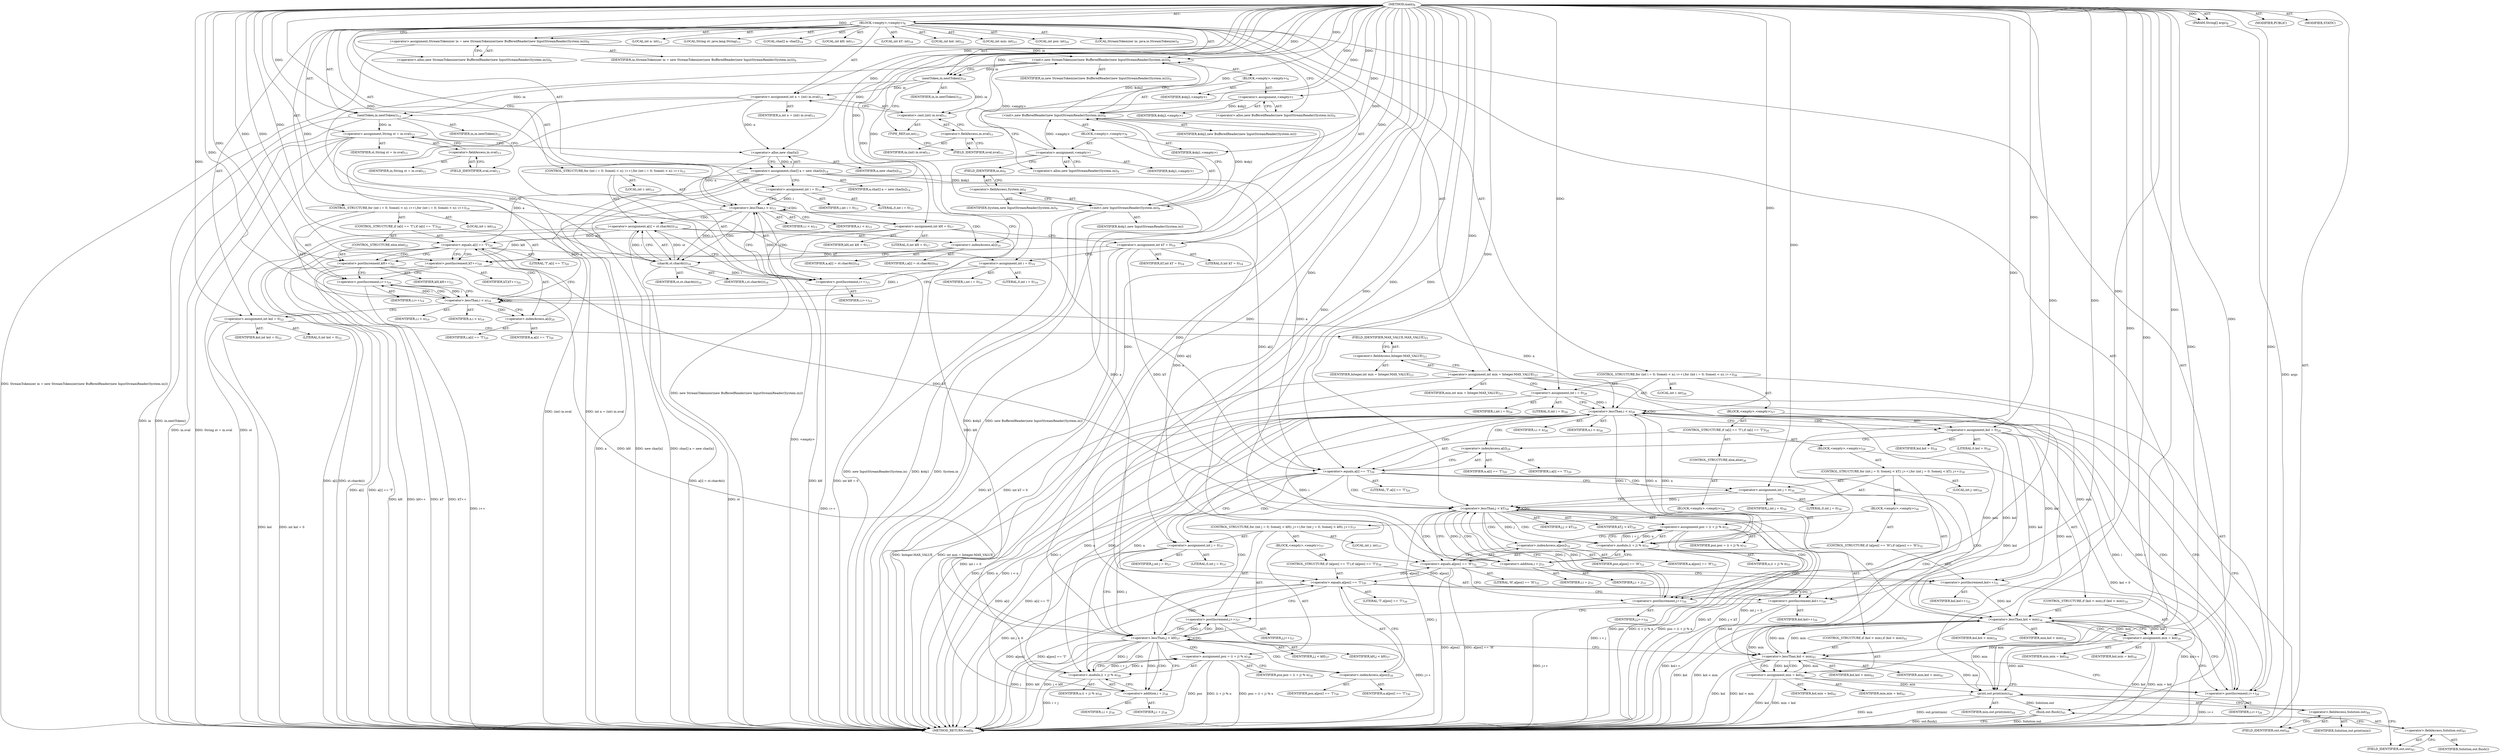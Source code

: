 digraph "main" {  
"22" [label = <(METHOD,main)<SUB>8</SUB>> ]
"23" [label = <(PARAM,String[] args)<SUB>8</SUB>> ]
"24" [label = <(BLOCK,&lt;empty&gt;,&lt;empty&gt;)<SUB>8</SUB>> ]
"6" [label = <(LOCAL,StreamTokenizer in: java.io.StreamTokenizer)<SUB>9</SUB>> ]
"25" [label = <(&lt;operator&gt;.assignment,StreamTokenizer in = new StreamTokenizer(new BufferedReader(new InputStreamReader(System.in))))<SUB>9</SUB>> ]
"26" [label = <(IDENTIFIER,in,StreamTokenizer in = new StreamTokenizer(new BufferedReader(new InputStreamReader(System.in))))<SUB>9</SUB>> ]
"27" [label = <(&lt;operator&gt;.alloc,new StreamTokenizer(new BufferedReader(new InputStreamReader(System.in))))<SUB>9</SUB>> ]
"28" [label = <(&lt;init&gt;,new StreamTokenizer(new BufferedReader(new InputStreamReader(System.in))))<SUB>9</SUB>> ]
"5" [label = <(IDENTIFIER,in,new StreamTokenizer(new BufferedReader(new InputStreamReader(System.in))))<SUB>9</SUB>> ]
"29" [label = <(BLOCK,&lt;empty&gt;,&lt;empty&gt;)<SUB>9</SUB>> ]
"30" [label = <(&lt;operator&gt;.assignment,&lt;empty&gt;)> ]
"31" [label = <(IDENTIFIER,$obj2,&lt;empty&gt;)> ]
"32" [label = <(&lt;operator&gt;.alloc,new BufferedReader(new InputStreamReader(System.in)))<SUB>9</SUB>> ]
"33" [label = <(&lt;init&gt;,new BufferedReader(new InputStreamReader(System.in)))<SUB>9</SUB>> ]
"34" [label = <(IDENTIFIER,$obj2,new BufferedReader(new InputStreamReader(System.in)))> ]
"35" [label = <(BLOCK,&lt;empty&gt;,&lt;empty&gt;)<SUB>9</SUB>> ]
"36" [label = <(&lt;operator&gt;.assignment,&lt;empty&gt;)> ]
"37" [label = <(IDENTIFIER,$obj1,&lt;empty&gt;)> ]
"38" [label = <(&lt;operator&gt;.alloc,new InputStreamReader(System.in))<SUB>9</SUB>> ]
"39" [label = <(&lt;init&gt;,new InputStreamReader(System.in))<SUB>9</SUB>> ]
"40" [label = <(IDENTIFIER,$obj1,new InputStreamReader(System.in))> ]
"41" [label = <(&lt;operator&gt;.fieldAccess,System.in)<SUB>9</SUB>> ]
"42" [label = <(IDENTIFIER,System,new InputStreamReader(System.in))<SUB>9</SUB>> ]
"43" [label = <(FIELD_IDENTIFIER,in,in)<SUB>9</SUB>> ]
"44" [label = <(IDENTIFIER,$obj1,&lt;empty&gt;)> ]
"45" [label = <(IDENTIFIER,$obj2,&lt;empty&gt;)> ]
"46" [label = <(nextToken,in.nextToken())<SUB>10</SUB>> ]
"47" [label = <(IDENTIFIER,in,in.nextToken())<SUB>10</SUB>> ]
"48" [label = <(LOCAL,int n: int)<SUB>11</SUB>> ]
"49" [label = <(&lt;operator&gt;.assignment,int n = (int) in.nval)<SUB>11</SUB>> ]
"50" [label = <(IDENTIFIER,n,int n = (int) in.nval)<SUB>11</SUB>> ]
"51" [label = <(&lt;operator&gt;.cast,(int) in.nval)<SUB>11</SUB>> ]
"52" [label = <(TYPE_REF,int,int)<SUB>11</SUB>> ]
"53" [label = <(&lt;operator&gt;.fieldAccess,in.nval)<SUB>11</SUB>> ]
"54" [label = <(IDENTIFIER,in,(int) in.nval)<SUB>11</SUB>> ]
"55" [label = <(FIELD_IDENTIFIER,nval,nval)<SUB>11</SUB>> ]
"56" [label = <(nextToken,in.nextToken())<SUB>12</SUB>> ]
"57" [label = <(IDENTIFIER,in,in.nextToken())<SUB>12</SUB>> ]
"58" [label = <(LOCAL,String st: java.lang.String)<SUB>13</SUB>> ]
"59" [label = <(&lt;operator&gt;.assignment,String st = in.sval)<SUB>13</SUB>> ]
"60" [label = <(IDENTIFIER,st,String st = in.sval)<SUB>13</SUB>> ]
"61" [label = <(&lt;operator&gt;.fieldAccess,in.sval)<SUB>13</SUB>> ]
"62" [label = <(IDENTIFIER,in,String st = in.sval)<SUB>13</SUB>> ]
"63" [label = <(FIELD_IDENTIFIER,sval,sval)<SUB>13</SUB>> ]
"64" [label = <(LOCAL,char[] a: char[])<SUB>14</SUB>> ]
"65" [label = <(&lt;operator&gt;.assignment,char[] a = new char[n])<SUB>14</SUB>> ]
"66" [label = <(IDENTIFIER,a,char[] a = new char[n])<SUB>14</SUB>> ]
"67" [label = <(&lt;operator&gt;.alloc,new char[n])> ]
"68" [label = <(IDENTIFIER,n,new char[n])<SUB>14</SUB>> ]
"69" [label = <(CONTROL_STRUCTURE,for (int i = 0; Some(i &lt; n); i++),for (int i = 0; Some(i &lt; n); i++))<SUB>15</SUB>> ]
"70" [label = <(LOCAL,int i: int)<SUB>15</SUB>> ]
"71" [label = <(&lt;operator&gt;.assignment,int i = 0)<SUB>15</SUB>> ]
"72" [label = <(IDENTIFIER,i,int i = 0)<SUB>15</SUB>> ]
"73" [label = <(LITERAL,0,int i = 0)<SUB>15</SUB>> ]
"74" [label = <(&lt;operator&gt;.lessThan,i &lt; n)<SUB>15</SUB>> ]
"75" [label = <(IDENTIFIER,i,i &lt; n)<SUB>15</SUB>> ]
"76" [label = <(IDENTIFIER,n,i &lt; n)<SUB>15</SUB>> ]
"77" [label = <(&lt;operator&gt;.postIncrement,i++)<SUB>15</SUB>> ]
"78" [label = <(IDENTIFIER,i,i++)<SUB>15</SUB>> ]
"79" [label = <(&lt;operator&gt;.assignment,a[i] = st.charAt(i))<SUB>16</SUB>> ]
"80" [label = <(&lt;operator&gt;.indexAccess,a[i])<SUB>16</SUB>> ]
"81" [label = <(IDENTIFIER,a,a[i] = st.charAt(i))<SUB>16</SUB>> ]
"82" [label = <(IDENTIFIER,i,a[i] = st.charAt(i))<SUB>16</SUB>> ]
"83" [label = <(charAt,st.charAt(i))<SUB>16</SUB>> ]
"84" [label = <(IDENTIFIER,st,st.charAt(i))<SUB>16</SUB>> ]
"85" [label = <(IDENTIFIER,i,st.charAt(i))<SUB>16</SUB>> ]
"86" [label = <(LOCAL,int kH: int)<SUB>17</SUB>> ]
"87" [label = <(&lt;operator&gt;.assignment,int kH = 0)<SUB>17</SUB>> ]
"88" [label = <(IDENTIFIER,kH,int kH = 0)<SUB>17</SUB>> ]
"89" [label = <(LITERAL,0,int kH = 0)<SUB>17</SUB>> ]
"90" [label = <(LOCAL,int kT: int)<SUB>18</SUB>> ]
"91" [label = <(&lt;operator&gt;.assignment,int kT = 0)<SUB>18</SUB>> ]
"92" [label = <(IDENTIFIER,kT,int kT = 0)<SUB>18</SUB>> ]
"93" [label = <(LITERAL,0,int kT = 0)<SUB>18</SUB>> ]
"94" [label = <(CONTROL_STRUCTURE,for (int i = 0; Some(i &lt; n); i++),for (int i = 0; Some(i &lt; n); i++))<SUB>19</SUB>> ]
"95" [label = <(LOCAL,int i: int)<SUB>19</SUB>> ]
"96" [label = <(&lt;operator&gt;.assignment,int i = 0)<SUB>19</SUB>> ]
"97" [label = <(IDENTIFIER,i,int i = 0)<SUB>19</SUB>> ]
"98" [label = <(LITERAL,0,int i = 0)<SUB>19</SUB>> ]
"99" [label = <(&lt;operator&gt;.lessThan,i &lt; n)<SUB>19</SUB>> ]
"100" [label = <(IDENTIFIER,i,i &lt; n)<SUB>19</SUB>> ]
"101" [label = <(IDENTIFIER,n,i &lt; n)<SUB>19</SUB>> ]
"102" [label = <(&lt;operator&gt;.postIncrement,i++)<SUB>19</SUB>> ]
"103" [label = <(IDENTIFIER,i,i++)<SUB>19</SUB>> ]
"104" [label = <(CONTROL_STRUCTURE,if (a[i] == 'T'),if (a[i] == 'T'))<SUB>20</SUB>> ]
"105" [label = <(&lt;operator&gt;.equals,a[i] == 'T')<SUB>20</SUB>> ]
"106" [label = <(&lt;operator&gt;.indexAccess,a[i])<SUB>20</SUB>> ]
"107" [label = <(IDENTIFIER,a,a[i] == 'T')<SUB>20</SUB>> ]
"108" [label = <(IDENTIFIER,i,a[i] == 'T')<SUB>20</SUB>> ]
"109" [label = <(LITERAL,'T',a[i] == 'T')<SUB>20</SUB>> ]
"110" [label = <(&lt;operator&gt;.postIncrement,kT++)<SUB>20</SUB>> ]
"111" [label = <(IDENTIFIER,kT,kT++)<SUB>20</SUB>> ]
"112" [label = <(CONTROL_STRUCTURE,else,else)<SUB>21</SUB>> ]
"113" [label = <(&lt;operator&gt;.postIncrement,kH++)<SUB>21</SUB>> ]
"114" [label = <(IDENTIFIER,kH,kH++)<SUB>21</SUB>> ]
"115" [label = <(LOCAL,int kol: int)<SUB>22</SUB>> ]
"116" [label = <(&lt;operator&gt;.assignment,int kol = 0)<SUB>22</SUB>> ]
"117" [label = <(IDENTIFIER,kol,int kol = 0)<SUB>22</SUB>> ]
"118" [label = <(LITERAL,0,int kol = 0)<SUB>22</SUB>> ]
"119" [label = <(LOCAL,int min: int)<SUB>23</SUB>> ]
"120" [label = <(&lt;operator&gt;.assignment,int min = Integer.MAX_VALUE)<SUB>23</SUB>> ]
"121" [label = <(IDENTIFIER,min,int min = Integer.MAX_VALUE)<SUB>23</SUB>> ]
"122" [label = <(&lt;operator&gt;.fieldAccess,Integer.MAX_VALUE)<SUB>23</SUB>> ]
"123" [label = <(IDENTIFIER,Integer,int min = Integer.MAX_VALUE)<SUB>23</SUB>> ]
"124" [label = <(FIELD_IDENTIFIER,MAX_VALUE,MAX_VALUE)<SUB>23</SUB>> ]
"125" [label = <(LOCAL,int poz: int)<SUB>24</SUB>> ]
"126" [label = <(CONTROL_STRUCTURE,for (int i = 0; Some(i &lt; n); i++),for (int i = 0; Some(i &lt; n); i++))<SUB>26</SUB>> ]
"127" [label = <(LOCAL,int i: int)<SUB>26</SUB>> ]
"128" [label = <(&lt;operator&gt;.assignment,int i = 0)<SUB>26</SUB>> ]
"129" [label = <(IDENTIFIER,i,int i = 0)<SUB>26</SUB>> ]
"130" [label = <(LITERAL,0,int i = 0)<SUB>26</SUB>> ]
"131" [label = <(&lt;operator&gt;.lessThan,i &lt; n)<SUB>26</SUB>> ]
"132" [label = <(IDENTIFIER,i,i &lt; n)<SUB>26</SUB>> ]
"133" [label = <(IDENTIFIER,n,i &lt; n)<SUB>26</SUB>> ]
"134" [label = <(&lt;operator&gt;.postIncrement,i++)<SUB>26</SUB>> ]
"135" [label = <(IDENTIFIER,i,i++)<SUB>26</SUB>> ]
"136" [label = <(BLOCK,&lt;empty&gt;,&lt;empty&gt;)<SUB>27</SUB>> ]
"137" [label = <(&lt;operator&gt;.assignment,kol = 0)<SUB>28</SUB>> ]
"138" [label = <(IDENTIFIER,kol,kol = 0)<SUB>28</SUB>> ]
"139" [label = <(LITERAL,0,kol = 0)<SUB>28</SUB>> ]
"140" [label = <(CONTROL_STRUCTURE,if (a[i] == 'T'),if (a[i] == 'T'))<SUB>29</SUB>> ]
"141" [label = <(&lt;operator&gt;.equals,a[i] == 'T')<SUB>29</SUB>> ]
"142" [label = <(&lt;operator&gt;.indexAccess,a[i])<SUB>29</SUB>> ]
"143" [label = <(IDENTIFIER,a,a[i] == 'T')<SUB>29</SUB>> ]
"144" [label = <(IDENTIFIER,i,a[i] == 'T')<SUB>29</SUB>> ]
"145" [label = <(LITERAL,'T',a[i] == 'T')<SUB>29</SUB>> ]
"146" [label = <(BLOCK,&lt;empty&gt;,&lt;empty&gt;)<SUB>29</SUB>> ]
"147" [label = <(CONTROL_STRUCTURE,for (int j = 0; Some(j &lt; kT); j++),for (int j = 0; Some(j &lt; kT); j++))<SUB>30</SUB>> ]
"148" [label = <(LOCAL,int j: int)<SUB>30</SUB>> ]
"149" [label = <(&lt;operator&gt;.assignment,int j = 0)<SUB>30</SUB>> ]
"150" [label = <(IDENTIFIER,j,int j = 0)<SUB>30</SUB>> ]
"151" [label = <(LITERAL,0,int j = 0)<SUB>30</SUB>> ]
"152" [label = <(&lt;operator&gt;.lessThan,j &lt; kT)<SUB>30</SUB>> ]
"153" [label = <(IDENTIFIER,j,j &lt; kT)<SUB>30</SUB>> ]
"154" [label = <(IDENTIFIER,kT,j &lt; kT)<SUB>30</SUB>> ]
"155" [label = <(&lt;operator&gt;.postIncrement,j++)<SUB>30</SUB>> ]
"156" [label = <(IDENTIFIER,j,j++)<SUB>30</SUB>> ]
"157" [label = <(BLOCK,&lt;empty&gt;,&lt;empty&gt;)<SUB>30</SUB>> ]
"158" [label = <(&lt;operator&gt;.assignment,poz = (i + j) % n)<SUB>31</SUB>> ]
"159" [label = <(IDENTIFIER,poz,poz = (i + j) % n)<SUB>31</SUB>> ]
"160" [label = <(&lt;operator&gt;.modulo,(i + j) % n)<SUB>31</SUB>> ]
"161" [label = <(&lt;operator&gt;.addition,i + j)<SUB>31</SUB>> ]
"162" [label = <(IDENTIFIER,i,i + j)<SUB>31</SUB>> ]
"163" [label = <(IDENTIFIER,j,i + j)<SUB>31</SUB>> ]
"164" [label = <(IDENTIFIER,n,(i + j) % n)<SUB>31</SUB>> ]
"165" [label = <(CONTROL_STRUCTURE,if (a[poz] == 'H'),if (a[poz] == 'H'))<SUB>32</SUB>> ]
"166" [label = <(&lt;operator&gt;.equals,a[poz] == 'H')<SUB>32</SUB>> ]
"167" [label = <(&lt;operator&gt;.indexAccess,a[poz])<SUB>32</SUB>> ]
"168" [label = <(IDENTIFIER,a,a[poz] == 'H')<SUB>32</SUB>> ]
"169" [label = <(IDENTIFIER,poz,a[poz] == 'H')<SUB>32</SUB>> ]
"170" [label = <(LITERAL,'H',a[poz] == 'H')<SUB>32</SUB>> ]
"171" [label = <(&lt;operator&gt;.postIncrement,kol++)<SUB>32</SUB>> ]
"172" [label = <(IDENTIFIER,kol,kol++)<SUB>32</SUB>> ]
"173" [label = <(CONTROL_STRUCTURE,if (kol &lt; min),if (kol &lt; min))<SUB>34</SUB>> ]
"174" [label = <(&lt;operator&gt;.lessThan,kol &lt; min)<SUB>34</SUB>> ]
"175" [label = <(IDENTIFIER,kol,kol &lt; min)<SUB>34</SUB>> ]
"176" [label = <(IDENTIFIER,min,kol &lt; min)<SUB>34</SUB>> ]
"177" [label = <(&lt;operator&gt;.assignment,min = kol)<SUB>34</SUB>> ]
"178" [label = <(IDENTIFIER,min,min = kol)<SUB>34</SUB>> ]
"179" [label = <(IDENTIFIER,kol,min = kol)<SUB>34</SUB>> ]
"180" [label = <(CONTROL_STRUCTURE,else,else)<SUB>36</SUB>> ]
"181" [label = <(BLOCK,&lt;empty&gt;,&lt;empty&gt;)<SUB>36</SUB>> ]
"182" [label = <(CONTROL_STRUCTURE,for (int j = 0; Some(j &lt; kH); j++),for (int j = 0; Some(j &lt; kH); j++))<SUB>37</SUB>> ]
"183" [label = <(LOCAL,int j: int)<SUB>37</SUB>> ]
"184" [label = <(&lt;operator&gt;.assignment,int j = 0)<SUB>37</SUB>> ]
"185" [label = <(IDENTIFIER,j,int j = 0)<SUB>37</SUB>> ]
"186" [label = <(LITERAL,0,int j = 0)<SUB>37</SUB>> ]
"187" [label = <(&lt;operator&gt;.lessThan,j &lt; kH)<SUB>37</SUB>> ]
"188" [label = <(IDENTIFIER,j,j &lt; kH)<SUB>37</SUB>> ]
"189" [label = <(IDENTIFIER,kH,j &lt; kH)<SUB>37</SUB>> ]
"190" [label = <(&lt;operator&gt;.postIncrement,j++)<SUB>37</SUB>> ]
"191" [label = <(IDENTIFIER,j,j++)<SUB>37</SUB>> ]
"192" [label = <(BLOCK,&lt;empty&gt;,&lt;empty&gt;)<SUB>37</SUB>> ]
"193" [label = <(&lt;operator&gt;.assignment,poz = (i + j) % n)<SUB>38</SUB>> ]
"194" [label = <(IDENTIFIER,poz,poz = (i + j) % n)<SUB>38</SUB>> ]
"195" [label = <(&lt;operator&gt;.modulo,(i + j) % n)<SUB>38</SUB>> ]
"196" [label = <(&lt;operator&gt;.addition,i + j)<SUB>38</SUB>> ]
"197" [label = <(IDENTIFIER,i,i + j)<SUB>38</SUB>> ]
"198" [label = <(IDENTIFIER,j,i + j)<SUB>38</SUB>> ]
"199" [label = <(IDENTIFIER,n,(i + j) % n)<SUB>38</SUB>> ]
"200" [label = <(CONTROL_STRUCTURE,if (a[poz] == 'T'),if (a[poz] == 'T'))<SUB>39</SUB>> ]
"201" [label = <(&lt;operator&gt;.equals,a[poz] == 'T')<SUB>39</SUB>> ]
"202" [label = <(&lt;operator&gt;.indexAccess,a[poz])<SUB>39</SUB>> ]
"203" [label = <(IDENTIFIER,a,a[poz] == 'T')<SUB>39</SUB>> ]
"204" [label = <(IDENTIFIER,poz,a[poz] == 'T')<SUB>39</SUB>> ]
"205" [label = <(LITERAL,'T',a[poz] == 'T')<SUB>39</SUB>> ]
"206" [label = <(&lt;operator&gt;.postIncrement,kol++)<SUB>39</SUB>> ]
"207" [label = <(IDENTIFIER,kol,kol++)<SUB>39</SUB>> ]
"208" [label = <(CONTROL_STRUCTURE,if (kol &lt; min),if (kol &lt; min))<SUB>41</SUB>> ]
"209" [label = <(&lt;operator&gt;.lessThan,kol &lt; min)<SUB>41</SUB>> ]
"210" [label = <(IDENTIFIER,kol,kol &lt; min)<SUB>41</SUB>> ]
"211" [label = <(IDENTIFIER,min,kol &lt; min)<SUB>41</SUB>> ]
"212" [label = <(&lt;operator&gt;.assignment,min = kol)<SUB>41</SUB>> ]
"213" [label = <(IDENTIFIER,min,min = kol)<SUB>41</SUB>> ]
"214" [label = <(IDENTIFIER,kol,min = kol)<SUB>41</SUB>> ]
"215" [label = <(print,out.print(min))<SUB>44</SUB>> ]
"216" [label = <(&lt;operator&gt;.fieldAccess,Solution.out)<SUB>44</SUB>> ]
"217" [label = <(IDENTIFIER,Solution,out.print(min))> ]
"218" [label = <(FIELD_IDENTIFIER,out,out)<SUB>44</SUB>> ]
"219" [label = <(IDENTIFIER,min,out.print(min))<SUB>44</SUB>> ]
"220" [label = <(flush,out.flush())<SUB>45</SUB>> ]
"221" [label = <(&lt;operator&gt;.fieldAccess,Solution.out)<SUB>45</SUB>> ]
"222" [label = <(IDENTIFIER,Solution,out.flush())> ]
"223" [label = <(FIELD_IDENTIFIER,out,out)<SUB>45</SUB>> ]
"224" [label = <(MODIFIER,PUBLIC)> ]
"225" [label = <(MODIFIER,STATIC)> ]
"226" [label = <(METHOD_RETURN,void)<SUB>8</SUB>> ]
  "22" -> "23"  [ label = "AST: "] 
  "22" -> "24"  [ label = "AST: "] 
  "22" -> "224"  [ label = "AST: "] 
  "22" -> "225"  [ label = "AST: "] 
  "22" -> "226"  [ label = "AST: "] 
  "24" -> "6"  [ label = "AST: "] 
  "24" -> "25"  [ label = "AST: "] 
  "24" -> "28"  [ label = "AST: "] 
  "24" -> "46"  [ label = "AST: "] 
  "24" -> "48"  [ label = "AST: "] 
  "24" -> "49"  [ label = "AST: "] 
  "24" -> "56"  [ label = "AST: "] 
  "24" -> "58"  [ label = "AST: "] 
  "24" -> "59"  [ label = "AST: "] 
  "24" -> "64"  [ label = "AST: "] 
  "24" -> "65"  [ label = "AST: "] 
  "24" -> "69"  [ label = "AST: "] 
  "24" -> "86"  [ label = "AST: "] 
  "24" -> "87"  [ label = "AST: "] 
  "24" -> "90"  [ label = "AST: "] 
  "24" -> "91"  [ label = "AST: "] 
  "24" -> "94"  [ label = "AST: "] 
  "24" -> "115"  [ label = "AST: "] 
  "24" -> "116"  [ label = "AST: "] 
  "24" -> "119"  [ label = "AST: "] 
  "24" -> "120"  [ label = "AST: "] 
  "24" -> "125"  [ label = "AST: "] 
  "24" -> "126"  [ label = "AST: "] 
  "24" -> "215"  [ label = "AST: "] 
  "24" -> "220"  [ label = "AST: "] 
  "25" -> "26"  [ label = "AST: "] 
  "25" -> "27"  [ label = "AST: "] 
  "28" -> "5"  [ label = "AST: "] 
  "28" -> "29"  [ label = "AST: "] 
  "29" -> "30"  [ label = "AST: "] 
  "29" -> "33"  [ label = "AST: "] 
  "29" -> "45"  [ label = "AST: "] 
  "30" -> "31"  [ label = "AST: "] 
  "30" -> "32"  [ label = "AST: "] 
  "33" -> "34"  [ label = "AST: "] 
  "33" -> "35"  [ label = "AST: "] 
  "35" -> "36"  [ label = "AST: "] 
  "35" -> "39"  [ label = "AST: "] 
  "35" -> "44"  [ label = "AST: "] 
  "36" -> "37"  [ label = "AST: "] 
  "36" -> "38"  [ label = "AST: "] 
  "39" -> "40"  [ label = "AST: "] 
  "39" -> "41"  [ label = "AST: "] 
  "41" -> "42"  [ label = "AST: "] 
  "41" -> "43"  [ label = "AST: "] 
  "46" -> "47"  [ label = "AST: "] 
  "49" -> "50"  [ label = "AST: "] 
  "49" -> "51"  [ label = "AST: "] 
  "51" -> "52"  [ label = "AST: "] 
  "51" -> "53"  [ label = "AST: "] 
  "53" -> "54"  [ label = "AST: "] 
  "53" -> "55"  [ label = "AST: "] 
  "56" -> "57"  [ label = "AST: "] 
  "59" -> "60"  [ label = "AST: "] 
  "59" -> "61"  [ label = "AST: "] 
  "61" -> "62"  [ label = "AST: "] 
  "61" -> "63"  [ label = "AST: "] 
  "65" -> "66"  [ label = "AST: "] 
  "65" -> "67"  [ label = "AST: "] 
  "67" -> "68"  [ label = "AST: "] 
  "69" -> "70"  [ label = "AST: "] 
  "69" -> "71"  [ label = "AST: "] 
  "69" -> "74"  [ label = "AST: "] 
  "69" -> "77"  [ label = "AST: "] 
  "69" -> "79"  [ label = "AST: "] 
  "71" -> "72"  [ label = "AST: "] 
  "71" -> "73"  [ label = "AST: "] 
  "74" -> "75"  [ label = "AST: "] 
  "74" -> "76"  [ label = "AST: "] 
  "77" -> "78"  [ label = "AST: "] 
  "79" -> "80"  [ label = "AST: "] 
  "79" -> "83"  [ label = "AST: "] 
  "80" -> "81"  [ label = "AST: "] 
  "80" -> "82"  [ label = "AST: "] 
  "83" -> "84"  [ label = "AST: "] 
  "83" -> "85"  [ label = "AST: "] 
  "87" -> "88"  [ label = "AST: "] 
  "87" -> "89"  [ label = "AST: "] 
  "91" -> "92"  [ label = "AST: "] 
  "91" -> "93"  [ label = "AST: "] 
  "94" -> "95"  [ label = "AST: "] 
  "94" -> "96"  [ label = "AST: "] 
  "94" -> "99"  [ label = "AST: "] 
  "94" -> "102"  [ label = "AST: "] 
  "94" -> "104"  [ label = "AST: "] 
  "96" -> "97"  [ label = "AST: "] 
  "96" -> "98"  [ label = "AST: "] 
  "99" -> "100"  [ label = "AST: "] 
  "99" -> "101"  [ label = "AST: "] 
  "102" -> "103"  [ label = "AST: "] 
  "104" -> "105"  [ label = "AST: "] 
  "104" -> "110"  [ label = "AST: "] 
  "104" -> "112"  [ label = "AST: "] 
  "105" -> "106"  [ label = "AST: "] 
  "105" -> "109"  [ label = "AST: "] 
  "106" -> "107"  [ label = "AST: "] 
  "106" -> "108"  [ label = "AST: "] 
  "110" -> "111"  [ label = "AST: "] 
  "112" -> "113"  [ label = "AST: "] 
  "113" -> "114"  [ label = "AST: "] 
  "116" -> "117"  [ label = "AST: "] 
  "116" -> "118"  [ label = "AST: "] 
  "120" -> "121"  [ label = "AST: "] 
  "120" -> "122"  [ label = "AST: "] 
  "122" -> "123"  [ label = "AST: "] 
  "122" -> "124"  [ label = "AST: "] 
  "126" -> "127"  [ label = "AST: "] 
  "126" -> "128"  [ label = "AST: "] 
  "126" -> "131"  [ label = "AST: "] 
  "126" -> "134"  [ label = "AST: "] 
  "126" -> "136"  [ label = "AST: "] 
  "128" -> "129"  [ label = "AST: "] 
  "128" -> "130"  [ label = "AST: "] 
  "131" -> "132"  [ label = "AST: "] 
  "131" -> "133"  [ label = "AST: "] 
  "134" -> "135"  [ label = "AST: "] 
  "136" -> "137"  [ label = "AST: "] 
  "136" -> "140"  [ label = "AST: "] 
  "137" -> "138"  [ label = "AST: "] 
  "137" -> "139"  [ label = "AST: "] 
  "140" -> "141"  [ label = "AST: "] 
  "140" -> "146"  [ label = "AST: "] 
  "140" -> "180"  [ label = "AST: "] 
  "141" -> "142"  [ label = "AST: "] 
  "141" -> "145"  [ label = "AST: "] 
  "142" -> "143"  [ label = "AST: "] 
  "142" -> "144"  [ label = "AST: "] 
  "146" -> "147"  [ label = "AST: "] 
  "146" -> "173"  [ label = "AST: "] 
  "147" -> "148"  [ label = "AST: "] 
  "147" -> "149"  [ label = "AST: "] 
  "147" -> "152"  [ label = "AST: "] 
  "147" -> "155"  [ label = "AST: "] 
  "147" -> "157"  [ label = "AST: "] 
  "149" -> "150"  [ label = "AST: "] 
  "149" -> "151"  [ label = "AST: "] 
  "152" -> "153"  [ label = "AST: "] 
  "152" -> "154"  [ label = "AST: "] 
  "155" -> "156"  [ label = "AST: "] 
  "157" -> "158"  [ label = "AST: "] 
  "157" -> "165"  [ label = "AST: "] 
  "158" -> "159"  [ label = "AST: "] 
  "158" -> "160"  [ label = "AST: "] 
  "160" -> "161"  [ label = "AST: "] 
  "160" -> "164"  [ label = "AST: "] 
  "161" -> "162"  [ label = "AST: "] 
  "161" -> "163"  [ label = "AST: "] 
  "165" -> "166"  [ label = "AST: "] 
  "165" -> "171"  [ label = "AST: "] 
  "166" -> "167"  [ label = "AST: "] 
  "166" -> "170"  [ label = "AST: "] 
  "167" -> "168"  [ label = "AST: "] 
  "167" -> "169"  [ label = "AST: "] 
  "171" -> "172"  [ label = "AST: "] 
  "173" -> "174"  [ label = "AST: "] 
  "173" -> "177"  [ label = "AST: "] 
  "174" -> "175"  [ label = "AST: "] 
  "174" -> "176"  [ label = "AST: "] 
  "177" -> "178"  [ label = "AST: "] 
  "177" -> "179"  [ label = "AST: "] 
  "180" -> "181"  [ label = "AST: "] 
  "181" -> "182"  [ label = "AST: "] 
  "181" -> "208"  [ label = "AST: "] 
  "182" -> "183"  [ label = "AST: "] 
  "182" -> "184"  [ label = "AST: "] 
  "182" -> "187"  [ label = "AST: "] 
  "182" -> "190"  [ label = "AST: "] 
  "182" -> "192"  [ label = "AST: "] 
  "184" -> "185"  [ label = "AST: "] 
  "184" -> "186"  [ label = "AST: "] 
  "187" -> "188"  [ label = "AST: "] 
  "187" -> "189"  [ label = "AST: "] 
  "190" -> "191"  [ label = "AST: "] 
  "192" -> "193"  [ label = "AST: "] 
  "192" -> "200"  [ label = "AST: "] 
  "193" -> "194"  [ label = "AST: "] 
  "193" -> "195"  [ label = "AST: "] 
  "195" -> "196"  [ label = "AST: "] 
  "195" -> "199"  [ label = "AST: "] 
  "196" -> "197"  [ label = "AST: "] 
  "196" -> "198"  [ label = "AST: "] 
  "200" -> "201"  [ label = "AST: "] 
  "200" -> "206"  [ label = "AST: "] 
  "201" -> "202"  [ label = "AST: "] 
  "201" -> "205"  [ label = "AST: "] 
  "202" -> "203"  [ label = "AST: "] 
  "202" -> "204"  [ label = "AST: "] 
  "206" -> "207"  [ label = "AST: "] 
  "208" -> "209"  [ label = "AST: "] 
  "208" -> "212"  [ label = "AST: "] 
  "209" -> "210"  [ label = "AST: "] 
  "209" -> "211"  [ label = "AST: "] 
  "212" -> "213"  [ label = "AST: "] 
  "212" -> "214"  [ label = "AST: "] 
  "215" -> "216"  [ label = "AST: "] 
  "215" -> "219"  [ label = "AST: "] 
  "216" -> "217"  [ label = "AST: "] 
  "216" -> "218"  [ label = "AST: "] 
  "220" -> "221"  [ label = "AST: "] 
  "221" -> "222"  [ label = "AST: "] 
  "221" -> "223"  [ label = "AST: "] 
  "25" -> "32"  [ label = "CFG: "] 
  "28" -> "46"  [ label = "CFG: "] 
  "46" -> "52"  [ label = "CFG: "] 
  "49" -> "56"  [ label = "CFG: "] 
  "56" -> "63"  [ label = "CFG: "] 
  "59" -> "67"  [ label = "CFG: "] 
  "65" -> "71"  [ label = "CFG: "] 
  "87" -> "91"  [ label = "CFG: "] 
  "91" -> "96"  [ label = "CFG: "] 
  "116" -> "124"  [ label = "CFG: "] 
  "120" -> "128"  [ label = "CFG: "] 
  "215" -> "223"  [ label = "CFG: "] 
  "220" -> "226"  [ label = "CFG: "] 
  "27" -> "25"  [ label = "CFG: "] 
  "51" -> "49"  [ label = "CFG: "] 
  "61" -> "59"  [ label = "CFG: "] 
  "67" -> "65"  [ label = "CFG: "] 
  "71" -> "74"  [ label = "CFG: "] 
  "74" -> "80"  [ label = "CFG: "] 
  "74" -> "87"  [ label = "CFG: "] 
  "77" -> "74"  [ label = "CFG: "] 
  "79" -> "77"  [ label = "CFG: "] 
  "96" -> "99"  [ label = "CFG: "] 
  "99" -> "106"  [ label = "CFG: "] 
  "99" -> "116"  [ label = "CFG: "] 
  "102" -> "99"  [ label = "CFG: "] 
  "122" -> "120"  [ label = "CFG: "] 
  "128" -> "131"  [ label = "CFG: "] 
  "131" -> "137"  [ label = "CFG: "] 
  "131" -> "218"  [ label = "CFG: "] 
  "134" -> "131"  [ label = "CFG: "] 
  "216" -> "215"  [ label = "CFG: "] 
  "221" -> "220"  [ label = "CFG: "] 
  "30" -> "38"  [ label = "CFG: "] 
  "33" -> "28"  [ label = "CFG: "] 
  "52" -> "55"  [ label = "CFG: "] 
  "53" -> "51"  [ label = "CFG: "] 
  "63" -> "61"  [ label = "CFG: "] 
  "80" -> "83"  [ label = "CFG: "] 
  "83" -> "79"  [ label = "CFG: "] 
  "105" -> "110"  [ label = "CFG: "] 
  "105" -> "113"  [ label = "CFG: "] 
  "110" -> "102"  [ label = "CFG: "] 
  "124" -> "122"  [ label = "CFG: "] 
  "137" -> "142"  [ label = "CFG: "] 
  "218" -> "216"  [ label = "CFG: "] 
  "223" -> "221"  [ label = "CFG: "] 
  "32" -> "30"  [ label = "CFG: "] 
  "55" -> "53"  [ label = "CFG: "] 
  "106" -> "105"  [ label = "CFG: "] 
  "113" -> "102"  [ label = "CFG: "] 
  "141" -> "149"  [ label = "CFG: "] 
  "141" -> "184"  [ label = "CFG: "] 
  "36" -> "43"  [ label = "CFG: "] 
  "39" -> "33"  [ label = "CFG: "] 
  "142" -> "141"  [ label = "CFG: "] 
  "38" -> "36"  [ label = "CFG: "] 
  "41" -> "39"  [ label = "CFG: "] 
  "149" -> "152"  [ label = "CFG: "] 
  "152" -> "161"  [ label = "CFG: "] 
  "152" -> "174"  [ label = "CFG: "] 
  "155" -> "152"  [ label = "CFG: "] 
  "174" -> "177"  [ label = "CFG: "] 
  "174" -> "134"  [ label = "CFG: "] 
  "177" -> "134"  [ label = "CFG: "] 
  "43" -> "41"  [ label = "CFG: "] 
  "158" -> "167"  [ label = "CFG: "] 
  "184" -> "187"  [ label = "CFG: "] 
  "187" -> "196"  [ label = "CFG: "] 
  "187" -> "209"  [ label = "CFG: "] 
  "190" -> "187"  [ label = "CFG: "] 
  "209" -> "212"  [ label = "CFG: "] 
  "209" -> "134"  [ label = "CFG: "] 
  "212" -> "134"  [ label = "CFG: "] 
  "160" -> "158"  [ label = "CFG: "] 
  "166" -> "171"  [ label = "CFG: "] 
  "166" -> "155"  [ label = "CFG: "] 
  "171" -> "155"  [ label = "CFG: "] 
  "193" -> "202"  [ label = "CFG: "] 
  "161" -> "160"  [ label = "CFG: "] 
  "167" -> "166"  [ label = "CFG: "] 
  "195" -> "193"  [ label = "CFG: "] 
  "201" -> "206"  [ label = "CFG: "] 
  "201" -> "190"  [ label = "CFG: "] 
  "206" -> "190"  [ label = "CFG: "] 
  "196" -> "195"  [ label = "CFG: "] 
  "202" -> "201"  [ label = "CFG: "] 
  "22" -> "27"  [ label = "CFG: "] 
  "23" -> "226"  [ label = "DDG: args"] 
  "25" -> "226"  [ label = "DDG: StreamTokenizer in = new StreamTokenizer(new BufferedReader(new InputStreamReader(System.in)))"] 
  "33" -> "226"  [ label = "DDG: $obj2"] 
  "36" -> "226"  [ label = "DDG: &lt;empty&gt;"] 
  "39" -> "226"  [ label = "DDG: $obj1"] 
  "39" -> "226"  [ label = "DDG: System.in"] 
  "39" -> "226"  [ label = "DDG: new InputStreamReader(System.in)"] 
  "33" -> "226"  [ label = "DDG: new BufferedReader(new InputStreamReader(System.in))"] 
  "28" -> "226"  [ label = "DDG: new StreamTokenizer(new BufferedReader(new InputStreamReader(System.in)))"] 
  "49" -> "226"  [ label = "DDG: (int) in.nval"] 
  "49" -> "226"  [ label = "DDG: int n = (int) in.nval"] 
  "56" -> "226"  [ label = "DDG: in"] 
  "56" -> "226"  [ label = "DDG: in.nextToken()"] 
  "59" -> "226"  [ label = "DDG: st"] 
  "59" -> "226"  [ label = "DDG: in.sval"] 
  "59" -> "226"  [ label = "DDG: String st = in.sval"] 
  "65" -> "226"  [ label = "DDG: a"] 
  "65" -> "226"  [ label = "DDG: new char[n]"] 
  "65" -> "226"  [ label = "DDG: char[] a = new char[n]"] 
  "87" -> "226"  [ label = "DDG: kH"] 
  "87" -> "226"  [ label = "DDG: int kH = 0"] 
  "91" -> "226"  [ label = "DDG: kT"] 
  "91" -> "226"  [ label = "DDG: int kT = 0"] 
  "116" -> "226"  [ label = "DDG: kol"] 
  "116" -> "226"  [ label = "DDG: int kol = 0"] 
  "120" -> "226"  [ label = "DDG: Integer.MAX_VALUE"] 
  "120" -> "226"  [ label = "DDG: int min = Integer.MAX_VALUE"] 
  "128" -> "226"  [ label = "DDG: int i = 0"] 
  "131" -> "226"  [ label = "DDG: i"] 
  "131" -> "226"  [ label = "DDG: n"] 
  "131" -> "226"  [ label = "DDG: i &lt; n"] 
  "215" -> "226"  [ label = "DDG: min"] 
  "215" -> "226"  [ label = "DDG: out.print(min)"] 
  "220" -> "226"  [ label = "DDG: Solution.out"] 
  "220" -> "226"  [ label = "DDG: out.flush()"] 
  "137" -> "226"  [ label = "DDG: kol = 0"] 
  "141" -> "226"  [ label = "DDG: a[i]"] 
  "141" -> "226"  [ label = "DDG: a[i] == 'T'"] 
  "184" -> "226"  [ label = "DDG: int j = 0"] 
  "187" -> "226"  [ label = "DDG: j"] 
  "187" -> "226"  [ label = "DDG: kH"] 
  "187" -> "226"  [ label = "DDG: j &lt; kH"] 
  "209" -> "226"  [ label = "DDG: kol"] 
  "209" -> "226"  [ label = "DDG: kol &lt; min"] 
  "212" -> "226"  [ label = "DDG: kol"] 
  "212" -> "226"  [ label = "DDG: min = kol"] 
  "193" -> "226"  [ label = "DDG: poz"] 
  "195" -> "226"  [ label = "DDG: i + j"] 
  "193" -> "226"  [ label = "DDG: (i + j) % n"] 
  "193" -> "226"  [ label = "DDG: poz = (i + j) % n"] 
  "201" -> "226"  [ label = "DDG: a[poz]"] 
  "201" -> "226"  [ label = "DDG: a[poz] == 'T'"] 
  "206" -> "226"  [ label = "DDG: kol++"] 
  "190" -> "226"  [ label = "DDG: j++"] 
  "149" -> "226"  [ label = "DDG: int j = 0"] 
  "152" -> "226"  [ label = "DDG: j"] 
  "152" -> "226"  [ label = "DDG: kT"] 
  "152" -> "226"  [ label = "DDG: j &lt; kT"] 
  "174" -> "226"  [ label = "DDG: kol"] 
  "174" -> "226"  [ label = "DDG: kol &lt; min"] 
  "177" -> "226"  [ label = "DDG: kol"] 
  "177" -> "226"  [ label = "DDG: min = kol"] 
  "134" -> "226"  [ label = "DDG: i++"] 
  "158" -> "226"  [ label = "DDG: poz"] 
  "160" -> "226"  [ label = "DDG: i + j"] 
  "158" -> "226"  [ label = "DDG: (i + j) % n"] 
  "158" -> "226"  [ label = "DDG: poz = (i + j) % n"] 
  "166" -> "226"  [ label = "DDG: a[poz]"] 
  "166" -> "226"  [ label = "DDG: a[poz] == 'H'"] 
  "171" -> "226"  [ label = "DDG: kol++"] 
  "155" -> "226"  [ label = "DDG: j++"] 
  "105" -> "226"  [ label = "DDG: a[i]"] 
  "105" -> "226"  [ label = "DDG: a[i] == 'T'"] 
  "113" -> "226"  [ label = "DDG: kH"] 
  "113" -> "226"  [ label = "DDG: kH++"] 
  "110" -> "226"  [ label = "DDG: kT"] 
  "110" -> "226"  [ label = "DDG: kT++"] 
  "102" -> "226"  [ label = "DDG: i++"] 
  "79" -> "226"  [ label = "DDG: a[i]"] 
  "83" -> "226"  [ label = "DDG: st"] 
  "79" -> "226"  [ label = "DDG: st.charAt(i)"] 
  "79" -> "226"  [ label = "DDG: a[i] = st.charAt(i)"] 
  "77" -> "226"  [ label = "DDG: i++"] 
  "22" -> "23"  [ label = "DDG: "] 
  "22" -> "25"  [ label = "DDG: "] 
  "22" -> "49"  [ label = "DDG: "] 
  "46" -> "49"  [ label = "DDG: in"] 
  "56" -> "59"  [ label = "DDG: in"] 
  "67" -> "65"  [ label = "DDG: n"] 
  "22" -> "87"  [ label = "DDG: "] 
  "22" -> "91"  [ label = "DDG: "] 
  "22" -> "116"  [ label = "DDG: "] 
  "25" -> "28"  [ label = "DDG: in"] 
  "22" -> "28"  [ label = "DDG: "] 
  "36" -> "28"  [ label = "DDG: &lt;empty&gt;"] 
  "33" -> "28"  [ label = "DDG: $obj2"] 
  "28" -> "46"  [ label = "DDG: in"] 
  "22" -> "46"  [ label = "DDG: "] 
  "46" -> "56"  [ label = "DDG: in"] 
  "22" -> "56"  [ label = "DDG: "] 
  "22" -> "71"  [ label = "DDG: "] 
  "83" -> "79"  [ label = "DDG: st"] 
  "83" -> "79"  [ label = "DDG: i"] 
  "22" -> "96"  [ label = "DDG: "] 
  "22" -> "128"  [ label = "DDG: "] 
  "120" -> "215"  [ label = "DDG: min"] 
  "209" -> "215"  [ label = "DDG: min"] 
  "212" -> "215"  [ label = "DDG: min"] 
  "174" -> "215"  [ label = "DDG: min"] 
  "177" -> "215"  [ label = "DDG: min"] 
  "22" -> "215"  [ label = "DDG: "] 
  "215" -> "220"  [ label = "DDG: Solution.out"] 
  "22" -> "30"  [ label = "DDG: "] 
  "22" -> "45"  [ label = "DDG: "] 
  "22" -> "51"  [ label = "DDG: "] 
  "46" -> "51"  [ label = "DDG: in"] 
  "49" -> "67"  [ label = "DDG: n"] 
  "22" -> "67"  [ label = "DDG: "] 
  "71" -> "74"  [ label = "DDG: i"] 
  "77" -> "74"  [ label = "DDG: i"] 
  "22" -> "74"  [ label = "DDG: "] 
  "67" -> "74"  [ label = "DDG: n"] 
  "83" -> "77"  [ label = "DDG: i"] 
  "22" -> "77"  [ label = "DDG: "] 
  "96" -> "99"  [ label = "DDG: i"] 
  "102" -> "99"  [ label = "DDG: i"] 
  "22" -> "99"  [ label = "DDG: "] 
  "74" -> "99"  [ label = "DDG: n"] 
  "99" -> "102"  [ label = "DDG: i"] 
  "22" -> "102"  [ label = "DDG: "] 
  "128" -> "131"  [ label = "DDG: i"] 
  "134" -> "131"  [ label = "DDG: i"] 
  "22" -> "131"  [ label = "DDG: "] 
  "99" -> "131"  [ label = "DDG: n"] 
  "195" -> "131"  [ label = "DDG: n"] 
  "160" -> "131"  [ label = "DDG: n"] 
  "131" -> "134"  [ label = "DDG: i"] 
  "22" -> "134"  [ label = "DDG: "] 
  "22" -> "137"  [ label = "DDG: "] 
  "30" -> "33"  [ label = "DDG: $obj2"] 
  "22" -> "33"  [ label = "DDG: "] 
  "36" -> "33"  [ label = "DDG: &lt;empty&gt;"] 
  "39" -> "33"  [ label = "DDG: $obj1"] 
  "59" -> "83"  [ label = "DDG: st"] 
  "22" -> "83"  [ label = "DDG: "] 
  "74" -> "83"  [ label = "DDG: i"] 
  "65" -> "105"  [ label = "DDG: a"] 
  "79" -> "105"  [ label = "DDG: a[i]"] 
  "22" -> "105"  [ label = "DDG: "] 
  "91" -> "110"  [ label = "DDG: kT"] 
  "22" -> "110"  [ label = "DDG: "] 
  "22" -> "36"  [ label = "DDG: "] 
  "22" -> "44"  [ label = "DDG: "] 
  "87" -> "113"  [ label = "DDG: kH"] 
  "22" -> "113"  [ label = "DDG: "] 
  "65" -> "141"  [ label = "DDG: a"] 
  "105" -> "141"  [ label = "DDG: a[i]"] 
  "79" -> "141"  [ label = "DDG: a[i]"] 
  "22" -> "141"  [ label = "DDG: "] 
  "36" -> "39"  [ label = "DDG: $obj1"] 
  "22" -> "39"  [ label = "DDG: "] 
  "22" -> "149"  [ label = "DDG: "] 
  "174" -> "177"  [ label = "DDG: kol"] 
  "22" -> "177"  [ label = "DDG: "] 
  "149" -> "152"  [ label = "DDG: j"] 
  "155" -> "152"  [ label = "DDG: j"] 
  "22" -> "152"  [ label = "DDG: "] 
  "91" -> "152"  [ label = "DDG: kT"] 
  "110" -> "152"  [ label = "DDG: kT"] 
  "22" -> "155"  [ label = "DDG: "] 
  "152" -> "155"  [ label = "DDG: j"] 
  "160" -> "158"  [ label = "DDG: i + j"] 
  "160" -> "158"  [ label = "DDG: n"] 
  "137" -> "174"  [ label = "DDG: kol"] 
  "171" -> "174"  [ label = "DDG: kol"] 
  "22" -> "174"  [ label = "DDG: "] 
  "120" -> "174"  [ label = "DDG: min"] 
  "209" -> "174"  [ label = "DDG: min"] 
  "212" -> "174"  [ label = "DDG: min"] 
  "177" -> "174"  [ label = "DDG: min"] 
  "22" -> "184"  [ label = "DDG: "] 
  "209" -> "212"  [ label = "DDG: kol"] 
  "22" -> "212"  [ label = "DDG: "] 
  "184" -> "187"  [ label = "DDG: j"] 
  "190" -> "187"  [ label = "DDG: j"] 
  "22" -> "187"  [ label = "DDG: "] 
  "87" -> "187"  [ label = "DDG: kH"] 
  "113" -> "187"  [ label = "DDG: kH"] 
  "22" -> "190"  [ label = "DDG: "] 
  "187" -> "190"  [ label = "DDG: j"] 
  "195" -> "193"  [ label = "DDG: i + j"] 
  "195" -> "193"  [ label = "DDG: n"] 
  "137" -> "209"  [ label = "DDG: kol"] 
  "206" -> "209"  [ label = "DDG: kol"] 
  "22" -> "209"  [ label = "DDG: "] 
  "120" -> "209"  [ label = "DDG: min"] 
  "212" -> "209"  [ label = "DDG: min"] 
  "174" -> "209"  [ label = "DDG: min"] 
  "177" -> "209"  [ label = "DDG: min"] 
  "131" -> "160"  [ label = "DDG: i"] 
  "22" -> "160"  [ label = "DDG: "] 
  "152" -> "160"  [ label = "DDG: j"] 
  "131" -> "160"  [ label = "DDG: n"] 
  "65" -> "166"  [ label = "DDG: a"] 
  "201" -> "166"  [ label = "DDG: a[poz]"] 
  "22" -> "166"  [ label = "DDG: "] 
  "137" -> "171"  [ label = "DDG: kol"] 
  "22" -> "171"  [ label = "DDG: "] 
  "131" -> "161"  [ label = "DDG: i"] 
  "22" -> "161"  [ label = "DDG: "] 
  "152" -> "161"  [ label = "DDG: j"] 
  "131" -> "195"  [ label = "DDG: i"] 
  "22" -> "195"  [ label = "DDG: "] 
  "187" -> "195"  [ label = "DDG: j"] 
  "131" -> "195"  [ label = "DDG: n"] 
  "65" -> "201"  [ label = "DDG: a"] 
  "166" -> "201"  [ label = "DDG: a[poz]"] 
  "22" -> "201"  [ label = "DDG: "] 
  "137" -> "206"  [ label = "DDG: kol"] 
  "22" -> "206"  [ label = "DDG: "] 
  "131" -> "196"  [ label = "DDG: i"] 
  "22" -> "196"  [ label = "DDG: "] 
  "187" -> "196"  [ label = "DDG: j"] 
  "74" -> "77"  [ label = "CDG: "] 
  "74" -> "74"  [ label = "CDG: "] 
  "74" -> "79"  [ label = "CDG: "] 
  "74" -> "80"  [ label = "CDG: "] 
  "74" -> "83"  [ label = "CDG: "] 
  "99" -> "99"  [ label = "CDG: "] 
  "99" -> "102"  [ label = "CDG: "] 
  "99" -> "106"  [ label = "CDG: "] 
  "99" -> "105"  [ label = "CDG: "] 
  "131" -> "141"  [ label = "CDG: "] 
  "131" -> "131"  [ label = "CDG: "] 
  "131" -> "142"  [ label = "CDG: "] 
  "131" -> "134"  [ label = "CDG: "] 
  "131" -> "137"  [ label = "CDG: "] 
  "105" -> "113"  [ label = "CDG: "] 
  "105" -> "110"  [ label = "CDG: "] 
  "141" -> "209"  [ label = "CDG: "] 
  "141" -> "149"  [ label = "CDG: "] 
  "141" -> "187"  [ label = "CDG: "] 
  "141" -> "184"  [ label = "CDG: "] 
  "141" -> "152"  [ label = "CDG: "] 
  "141" -> "174"  [ label = "CDG: "] 
  "152" -> "160"  [ label = "CDG: "] 
  "152" -> "167"  [ label = "CDG: "] 
  "152" -> "161"  [ label = "CDG: "] 
  "152" -> "166"  [ label = "CDG: "] 
  "152" -> "152"  [ label = "CDG: "] 
  "152" -> "155"  [ label = "CDG: "] 
  "152" -> "158"  [ label = "CDG: "] 
  "174" -> "177"  [ label = "CDG: "] 
  "187" -> "193"  [ label = "CDG: "] 
  "187" -> "196"  [ label = "CDG: "] 
  "187" -> "195"  [ label = "CDG: "] 
  "187" -> "187"  [ label = "CDG: "] 
  "187" -> "190"  [ label = "CDG: "] 
  "187" -> "202"  [ label = "CDG: "] 
  "187" -> "201"  [ label = "CDG: "] 
  "209" -> "212"  [ label = "CDG: "] 
  "166" -> "171"  [ label = "CDG: "] 
  "201" -> "206"  [ label = "CDG: "] 
}
